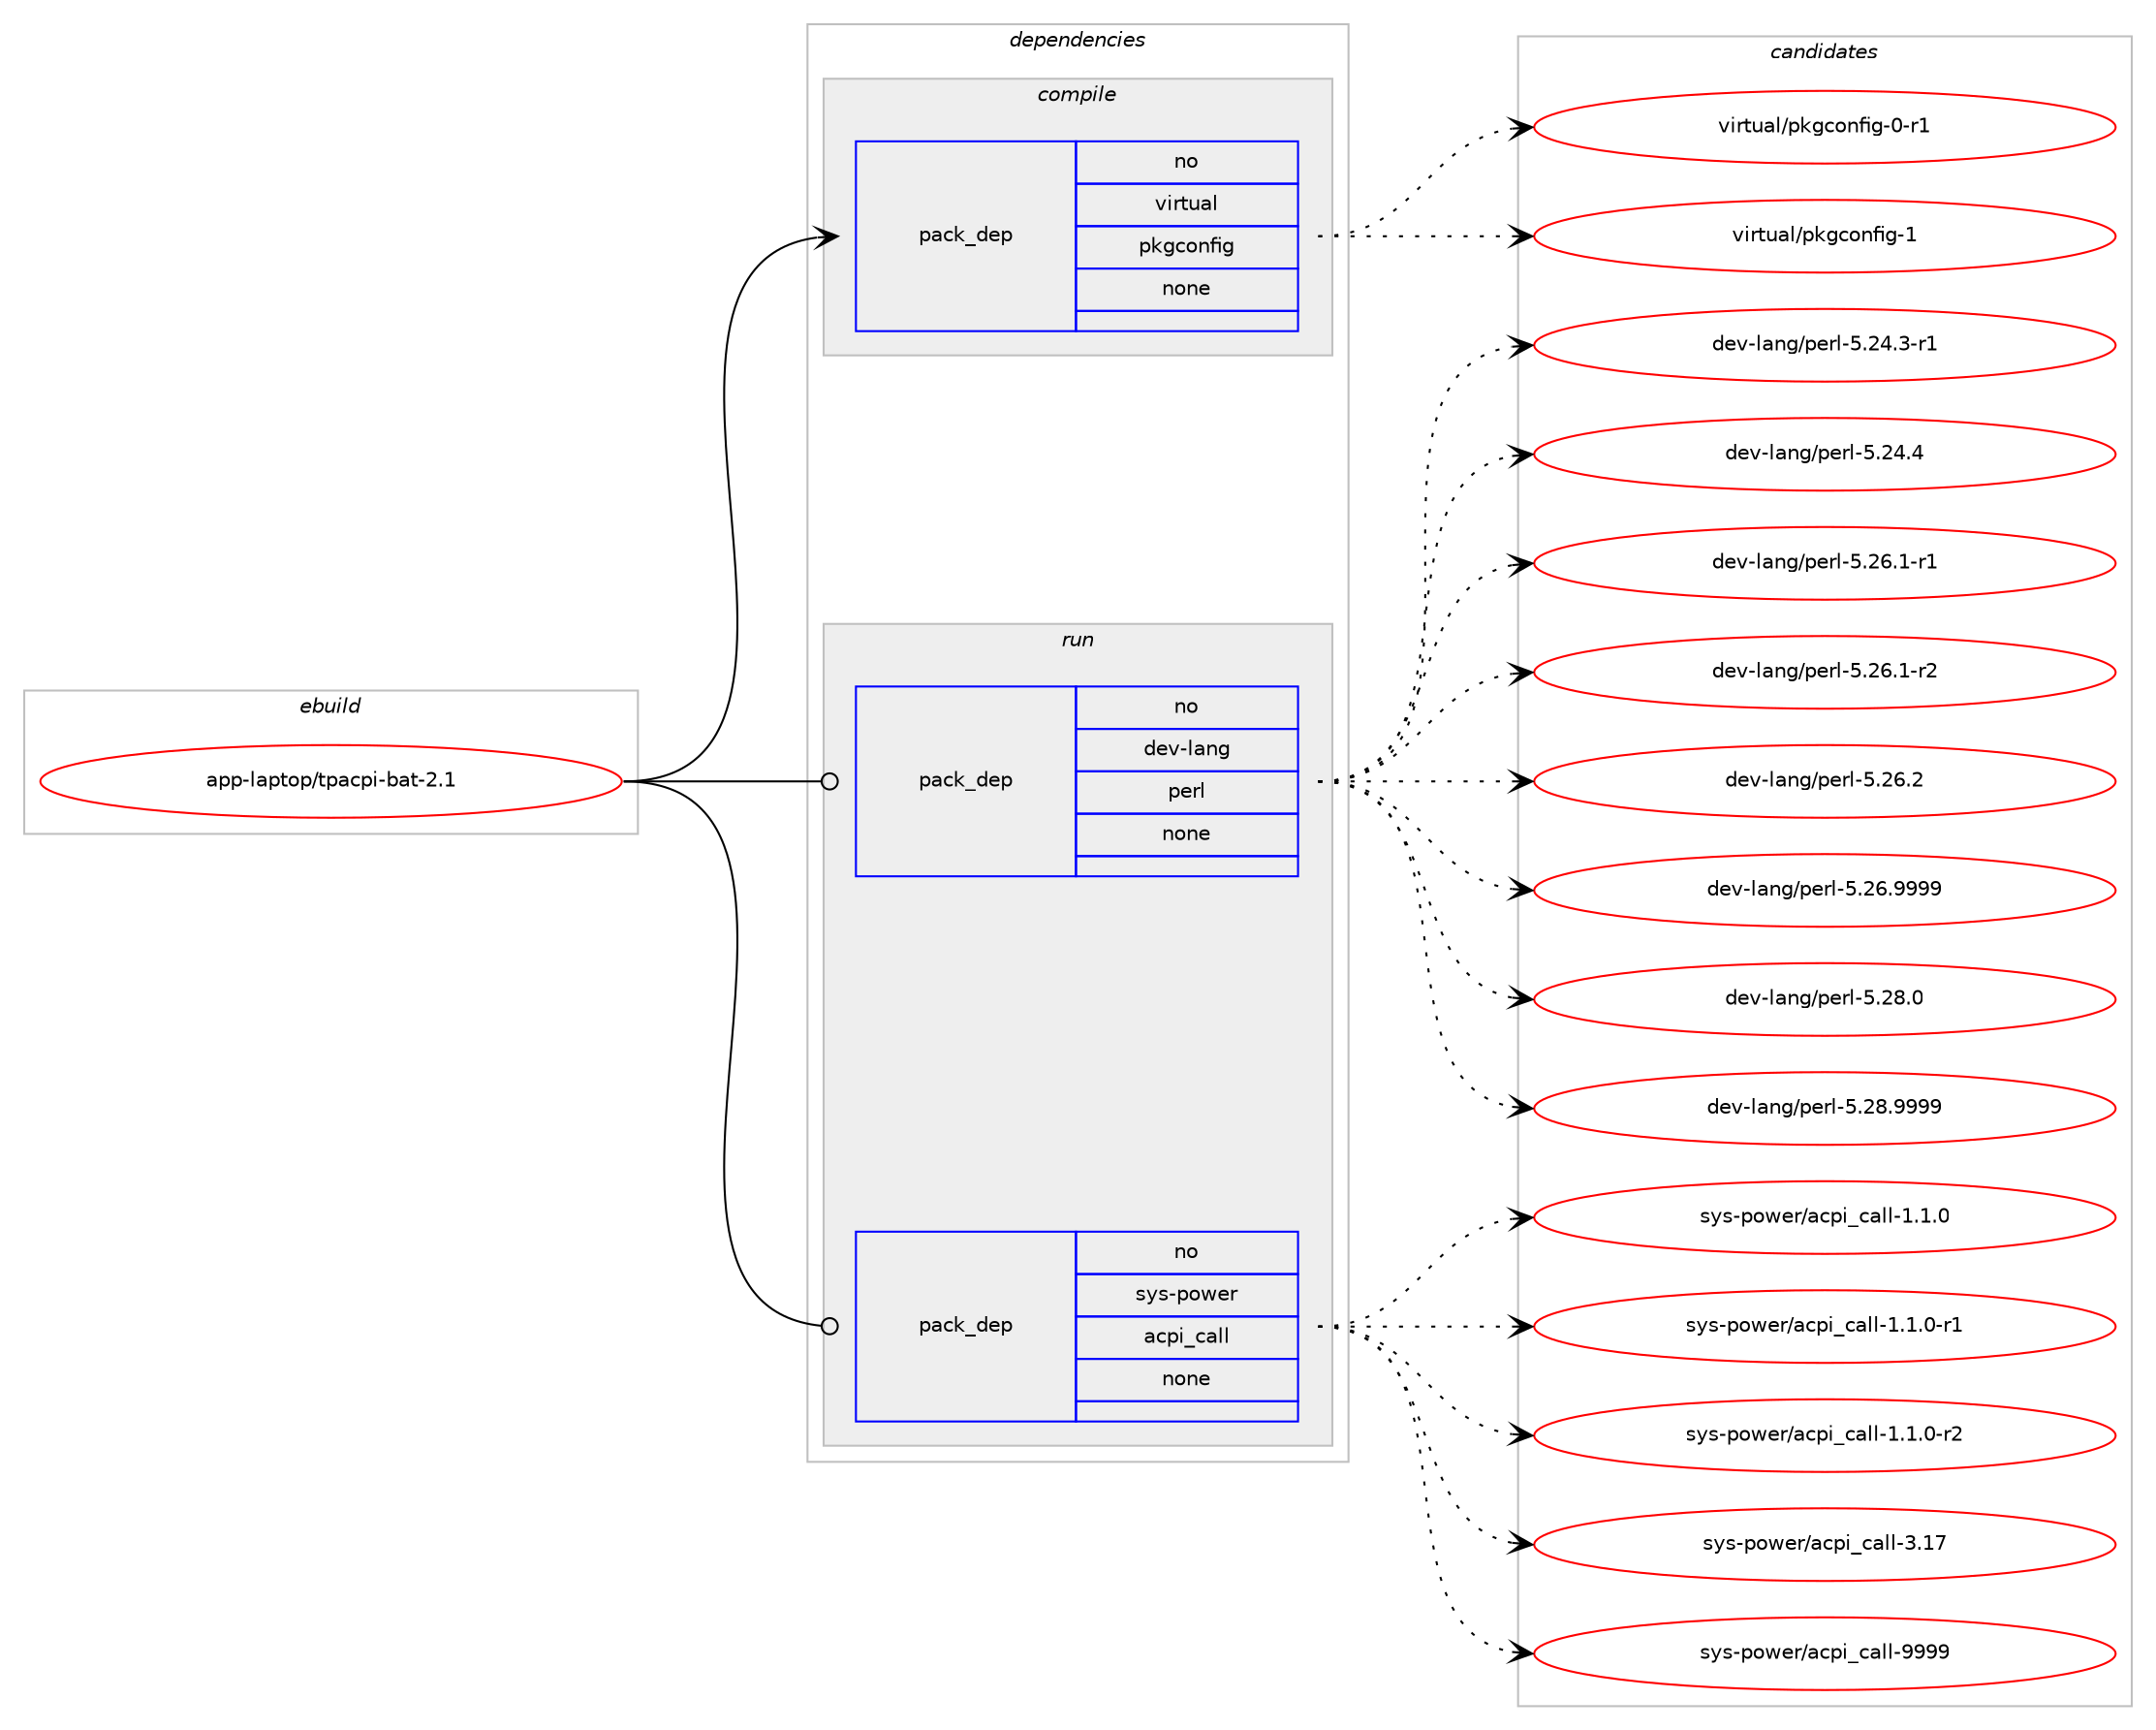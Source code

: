 digraph prolog {

# *************
# Graph options
# *************

newrank=true;
concentrate=true;
compound=true;
graph [rankdir=LR,fontname=Helvetica,fontsize=10,ranksep=1.5];#, ranksep=2.5, nodesep=0.2];
edge  [arrowhead=vee];
node  [fontname=Helvetica,fontsize=10];

# **********
# The ebuild
# **********

subgraph cluster_leftcol {
color=gray;
rank=same;
label=<<i>ebuild</i>>;
id [label="app-laptop/tpacpi-bat-2.1", color=red, width=4, href="../app-laptop/tpacpi-bat-2.1.svg"];
}

# ****************
# The dependencies
# ****************

subgraph cluster_midcol {
color=gray;
label=<<i>dependencies</i>>;
subgraph cluster_compile {
fillcolor="#eeeeee";
style=filled;
label=<<i>compile</i>>;
subgraph pack923615 {
dependency1296688 [label=<<TABLE BORDER="0" CELLBORDER="1" CELLSPACING="0" CELLPADDING="4" WIDTH="220"><TR><TD ROWSPAN="6" CELLPADDING="30">pack_dep</TD></TR><TR><TD WIDTH="110">no</TD></TR><TR><TD>virtual</TD></TR><TR><TD>pkgconfig</TD></TR><TR><TD>none</TD></TR><TR><TD></TD></TR></TABLE>>, shape=none, color=blue];
}
id:e -> dependency1296688:w [weight=20,style="solid",arrowhead="vee"];
}
subgraph cluster_compileandrun {
fillcolor="#eeeeee";
style=filled;
label=<<i>compile and run</i>>;
}
subgraph cluster_run {
fillcolor="#eeeeee";
style=filled;
label=<<i>run</i>>;
subgraph pack923616 {
dependency1296689 [label=<<TABLE BORDER="0" CELLBORDER="1" CELLSPACING="0" CELLPADDING="4" WIDTH="220"><TR><TD ROWSPAN="6" CELLPADDING="30">pack_dep</TD></TR><TR><TD WIDTH="110">no</TD></TR><TR><TD>dev-lang</TD></TR><TR><TD>perl</TD></TR><TR><TD>none</TD></TR><TR><TD></TD></TR></TABLE>>, shape=none, color=blue];
}
id:e -> dependency1296689:w [weight=20,style="solid",arrowhead="odot"];
subgraph pack923617 {
dependency1296690 [label=<<TABLE BORDER="0" CELLBORDER="1" CELLSPACING="0" CELLPADDING="4" WIDTH="220"><TR><TD ROWSPAN="6" CELLPADDING="30">pack_dep</TD></TR><TR><TD WIDTH="110">no</TD></TR><TR><TD>sys-power</TD></TR><TR><TD>acpi_call</TD></TR><TR><TD>none</TD></TR><TR><TD></TD></TR></TABLE>>, shape=none, color=blue];
}
id:e -> dependency1296690:w [weight=20,style="solid",arrowhead="odot"];
}
}

# **************
# The candidates
# **************

subgraph cluster_choices {
rank=same;
color=gray;
label=<<i>candidates</i>>;

subgraph choice923615 {
color=black;
nodesep=1;
choice11810511411611797108471121071039911111010210510345484511449 [label="virtual/pkgconfig-0-r1", color=red, width=4,href="../virtual/pkgconfig-0-r1.svg"];
choice1181051141161179710847112107103991111101021051034549 [label="virtual/pkgconfig-1", color=red, width=4,href="../virtual/pkgconfig-1.svg"];
dependency1296688:e -> choice11810511411611797108471121071039911111010210510345484511449:w [style=dotted,weight="100"];
dependency1296688:e -> choice1181051141161179710847112107103991111101021051034549:w [style=dotted,weight="100"];
}
subgraph choice923616 {
color=black;
nodesep=1;
choice100101118451089711010347112101114108455346505246514511449 [label="dev-lang/perl-5.24.3-r1", color=red, width=4,href="../dev-lang/perl-5.24.3-r1.svg"];
choice10010111845108971101034711210111410845534650524652 [label="dev-lang/perl-5.24.4", color=red, width=4,href="../dev-lang/perl-5.24.4.svg"];
choice100101118451089711010347112101114108455346505446494511449 [label="dev-lang/perl-5.26.1-r1", color=red, width=4,href="../dev-lang/perl-5.26.1-r1.svg"];
choice100101118451089711010347112101114108455346505446494511450 [label="dev-lang/perl-5.26.1-r2", color=red, width=4,href="../dev-lang/perl-5.26.1-r2.svg"];
choice10010111845108971101034711210111410845534650544650 [label="dev-lang/perl-5.26.2", color=red, width=4,href="../dev-lang/perl-5.26.2.svg"];
choice10010111845108971101034711210111410845534650544657575757 [label="dev-lang/perl-5.26.9999", color=red, width=4,href="../dev-lang/perl-5.26.9999.svg"];
choice10010111845108971101034711210111410845534650564648 [label="dev-lang/perl-5.28.0", color=red, width=4,href="../dev-lang/perl-5.28.0.svg"];
choice10010111845108971101034711210111410845534650564657575757 [label="dev-lang/perl-5.28.9999", color=red, width=4,href="../dev-lang/perl-5.28.9999.svg"];
dependency1296689:e -> choice100101118451089711010347112101114108455346505246514511449:w [style=dotted,weight="100"];
dependency1296689:e -> choice10010111845108971101034711210111410845534650524652:w [style=dotted,weight="100"];
dependency1296689:e -> choice100101118451089711010347112101114108455346505446494511449:w [style=dotted,weight="100"];
dependency1296689:e -> choice100101118451089711010347112101114108455346505446494511450:w [style=dotted,weight="100"];
dependency1296689:e -> choice10010111845108971101034711210111410845534650544650:w [style=dotted,weight="100"];
dependency1296689:e -> choice10010111845108971101034711210111410845534650544657575757:w [style=dotted,weight="100"];
dependency1296689:e -> choice10010111845108971101034711210111410845534650564648:w [style=dotted,weight="100"];
dependency1296689:e -> choice10010111845108971101034711210111410845534650564657575757:w [style=dotted,weight="100"];
}
subgraph choice923617 {
color=black;
nodesep=1;
choice11512111545112111119101114479799112105959997108108454946494648 [label="sys-power/acpi_call-1.1.0", color=red, width=4,href="../sys-power/acpi_call-1.1.0.svg"];
choice115121115451121111191011144797991121059599971081084549464946484511449 [label="sys-power/acpi_call-1.1.0-r1", color=red, width=4,href="../sys-power/acpi_call-1.1.0-r1.svg"];
choice115121115451121111191011144797991121059599971081084549464946484511450 [label="sys-power/acpi_call-1.1.0-r2", color=red, width=4,href="../sys-power/acpi_call-1.1.0-r2.svg"];
choice115121115451121111191011144797991121059599971081084551464955 [label="sys-power/acpi_call-3.17", color=red, width=4,href="../sys-power/acpi_call-3.17.svg"];
choice115121115451121111191011144797991121059599971081084557575757 [label="sys-power/acpi_call-9999", color=red, width=4,href="../sys-power/acpi_call-9999.svg"];
dependency1296690:e -> choice11512111545112111119101114479799112105959997108108454946494648:w [style=dotted,weight="100"];
dependency1296690:e -> choice115121115451121111191011144797991121059599971081084549464946484511449:w [style=dotted,weight="100"];
dependency1296690:e -> choice115121115451121111191011144797991121059599971081084549464946484511450:w [style=dotted,weight="100"];
dependency1296690:e -> choice115121115451121111191011144797991121059599971081084551464955:w [style=dotted,weight="100"];
dependency1296690:e -> choice115121115451121111191011144797991121059599971081084557575757:w [style=dotted,weight="100"];
}
}

}
